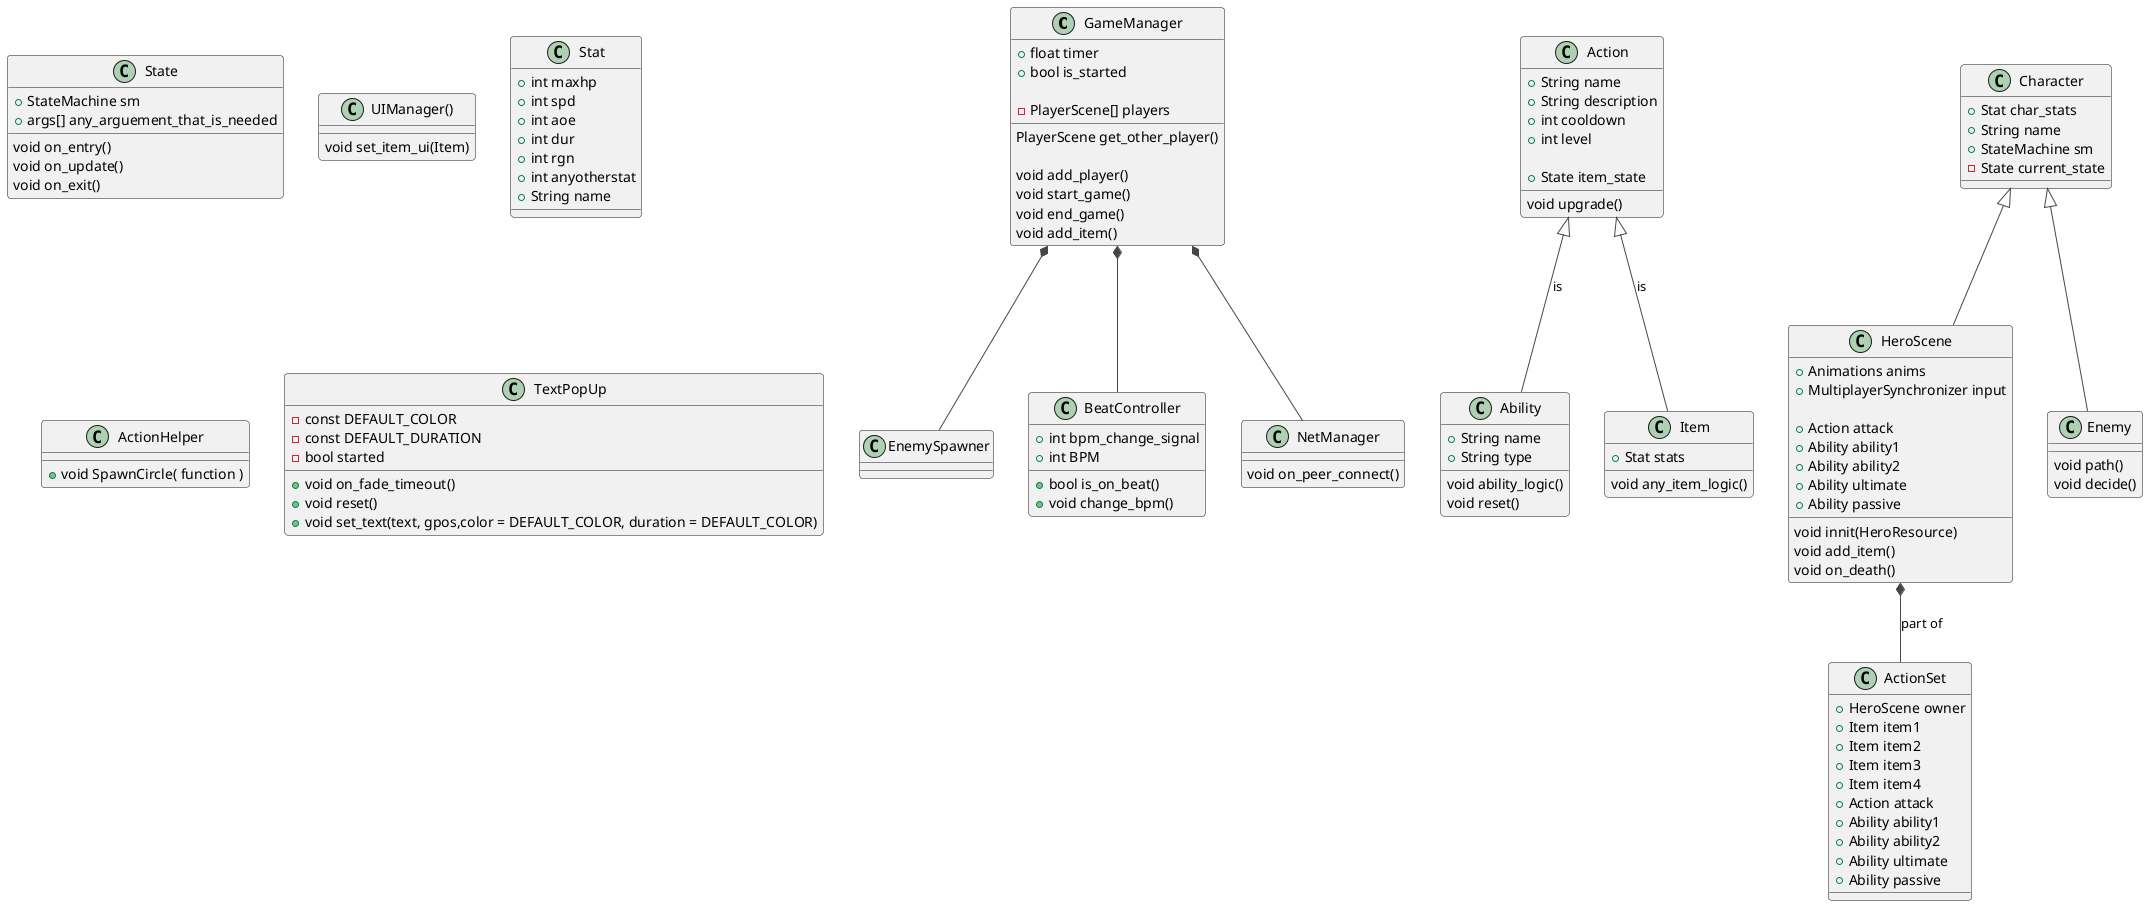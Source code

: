 @startuml
!theme vibrant

class GameManager{
    + float timer
    + bool is_started
    
    - PlayerScene[] players


    PlayerScene get_other_player()
    
    void add_player()
    void start_game()
    void end_game()
    void add_item()
}


class EnemySpawner{
}

class BeatController{
    + int bpm_change_signal
    + int BPM
    + bool is_on_beat()
    + void change_bpm()
}   

class NetManager{
    void on_peer_connect()
}

class Ability {
    +String name
    +String type
 
    void ability_logic()
    void reset()
}

class Action{
    +String name
    +String description
    +int cooldown
    +int level
   
    +State item_state
   
    void upgrade()
}

class State{
    +StateMachine sm
    +args[] any_arguement_that_is_needed
    void on_entry()
    void on_update()
    void on_exit()
}


class ActionSet{
  +HeroScene owner
  + Item item1
  + Item item2
  + Item item3
  + Item item4
  + Action attack
  + Ability ability1
  + Ability ability2
  + Ability ultimate
  + Ability passive
}

class HeroScene{
  +Animations anims
  +MultiplayerSynchronizer input
  
  + Action attack
  + Ability ability1
  + Ability ability2
  + Ability ultimate
  + Ability passive

  void innit(HeroResource)
  void add_item()
  void on_death()
}

class Character{
  +Stat char_stats
  +String name
  +StateMachine sm
  -State current_state
}
class UIManager(){
  void set_item_ui(Item)
}


class Item {
    +Stat stats
   
   
    void any_item_logic()
}

class Stat{
    +int maxhp
    +int spd
    +int aoe
    +int dur
    +int rgn
    +int anyotherstat
    +String name
}


class Enemy{
  void path()
  void decide()
}


class ActionHelper{
    +void SpawnCircle( function )
}

'This class spawns a pop_up text of whatever you want
class TextPopUp{
    -const DEFAULT_COLOR
    -const DEFAULT_DURATION 
    -bool started

    +void on_fade_timeout()
    +void reset()
    +void set_text(text, gpos,color = DEFAULT_COLOR, duration = DEFAULT_COLOR)
}

Character <|-- Enemy
Character <|-- HeroScene
Action <|-- Item : is
Action <|-- Ability : is
HeroScene *-- ActionSet : part of
GameManager *-- BeatController
GameManager *-- NetManager 
GameManager *-- EnemySpawner

@enduml